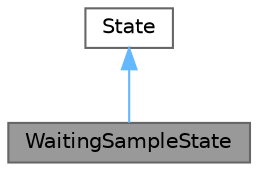 digraph "WaitingSampleState"
{
 // LATEX_PDF_SIZE
  bgcolor="transparent";
  edge [fontname=Helvetica,fontsize=10,labelfontname=Helvetica,labelfontsize=10];
  node [fontname=Helvetica,fontsize=10,shape=box,height=0.2,width=0.4];
  Node1 [id="Node000001",label="WaitingSampleState",height=0.2,width=0.4,color="gray40", fillcolor="grey60", style="filled", fontcolor="black",tooltip="Clase que maneja el estado de espera antes de iniciar el muestreo."];
  Node2 -> Node1 [id="edge1_Node000001_Node000002",dir="back",color="steelblue1",style="solid",tooltip=" "];
  Node2 [id="Node000002",label="State",height=0.2,width=0.4,color="gray40", fillcolor="white", style="filled",URL="$classState.html",tooltip="Clase base abstracta para los estados de la máquina de estados."];
}
